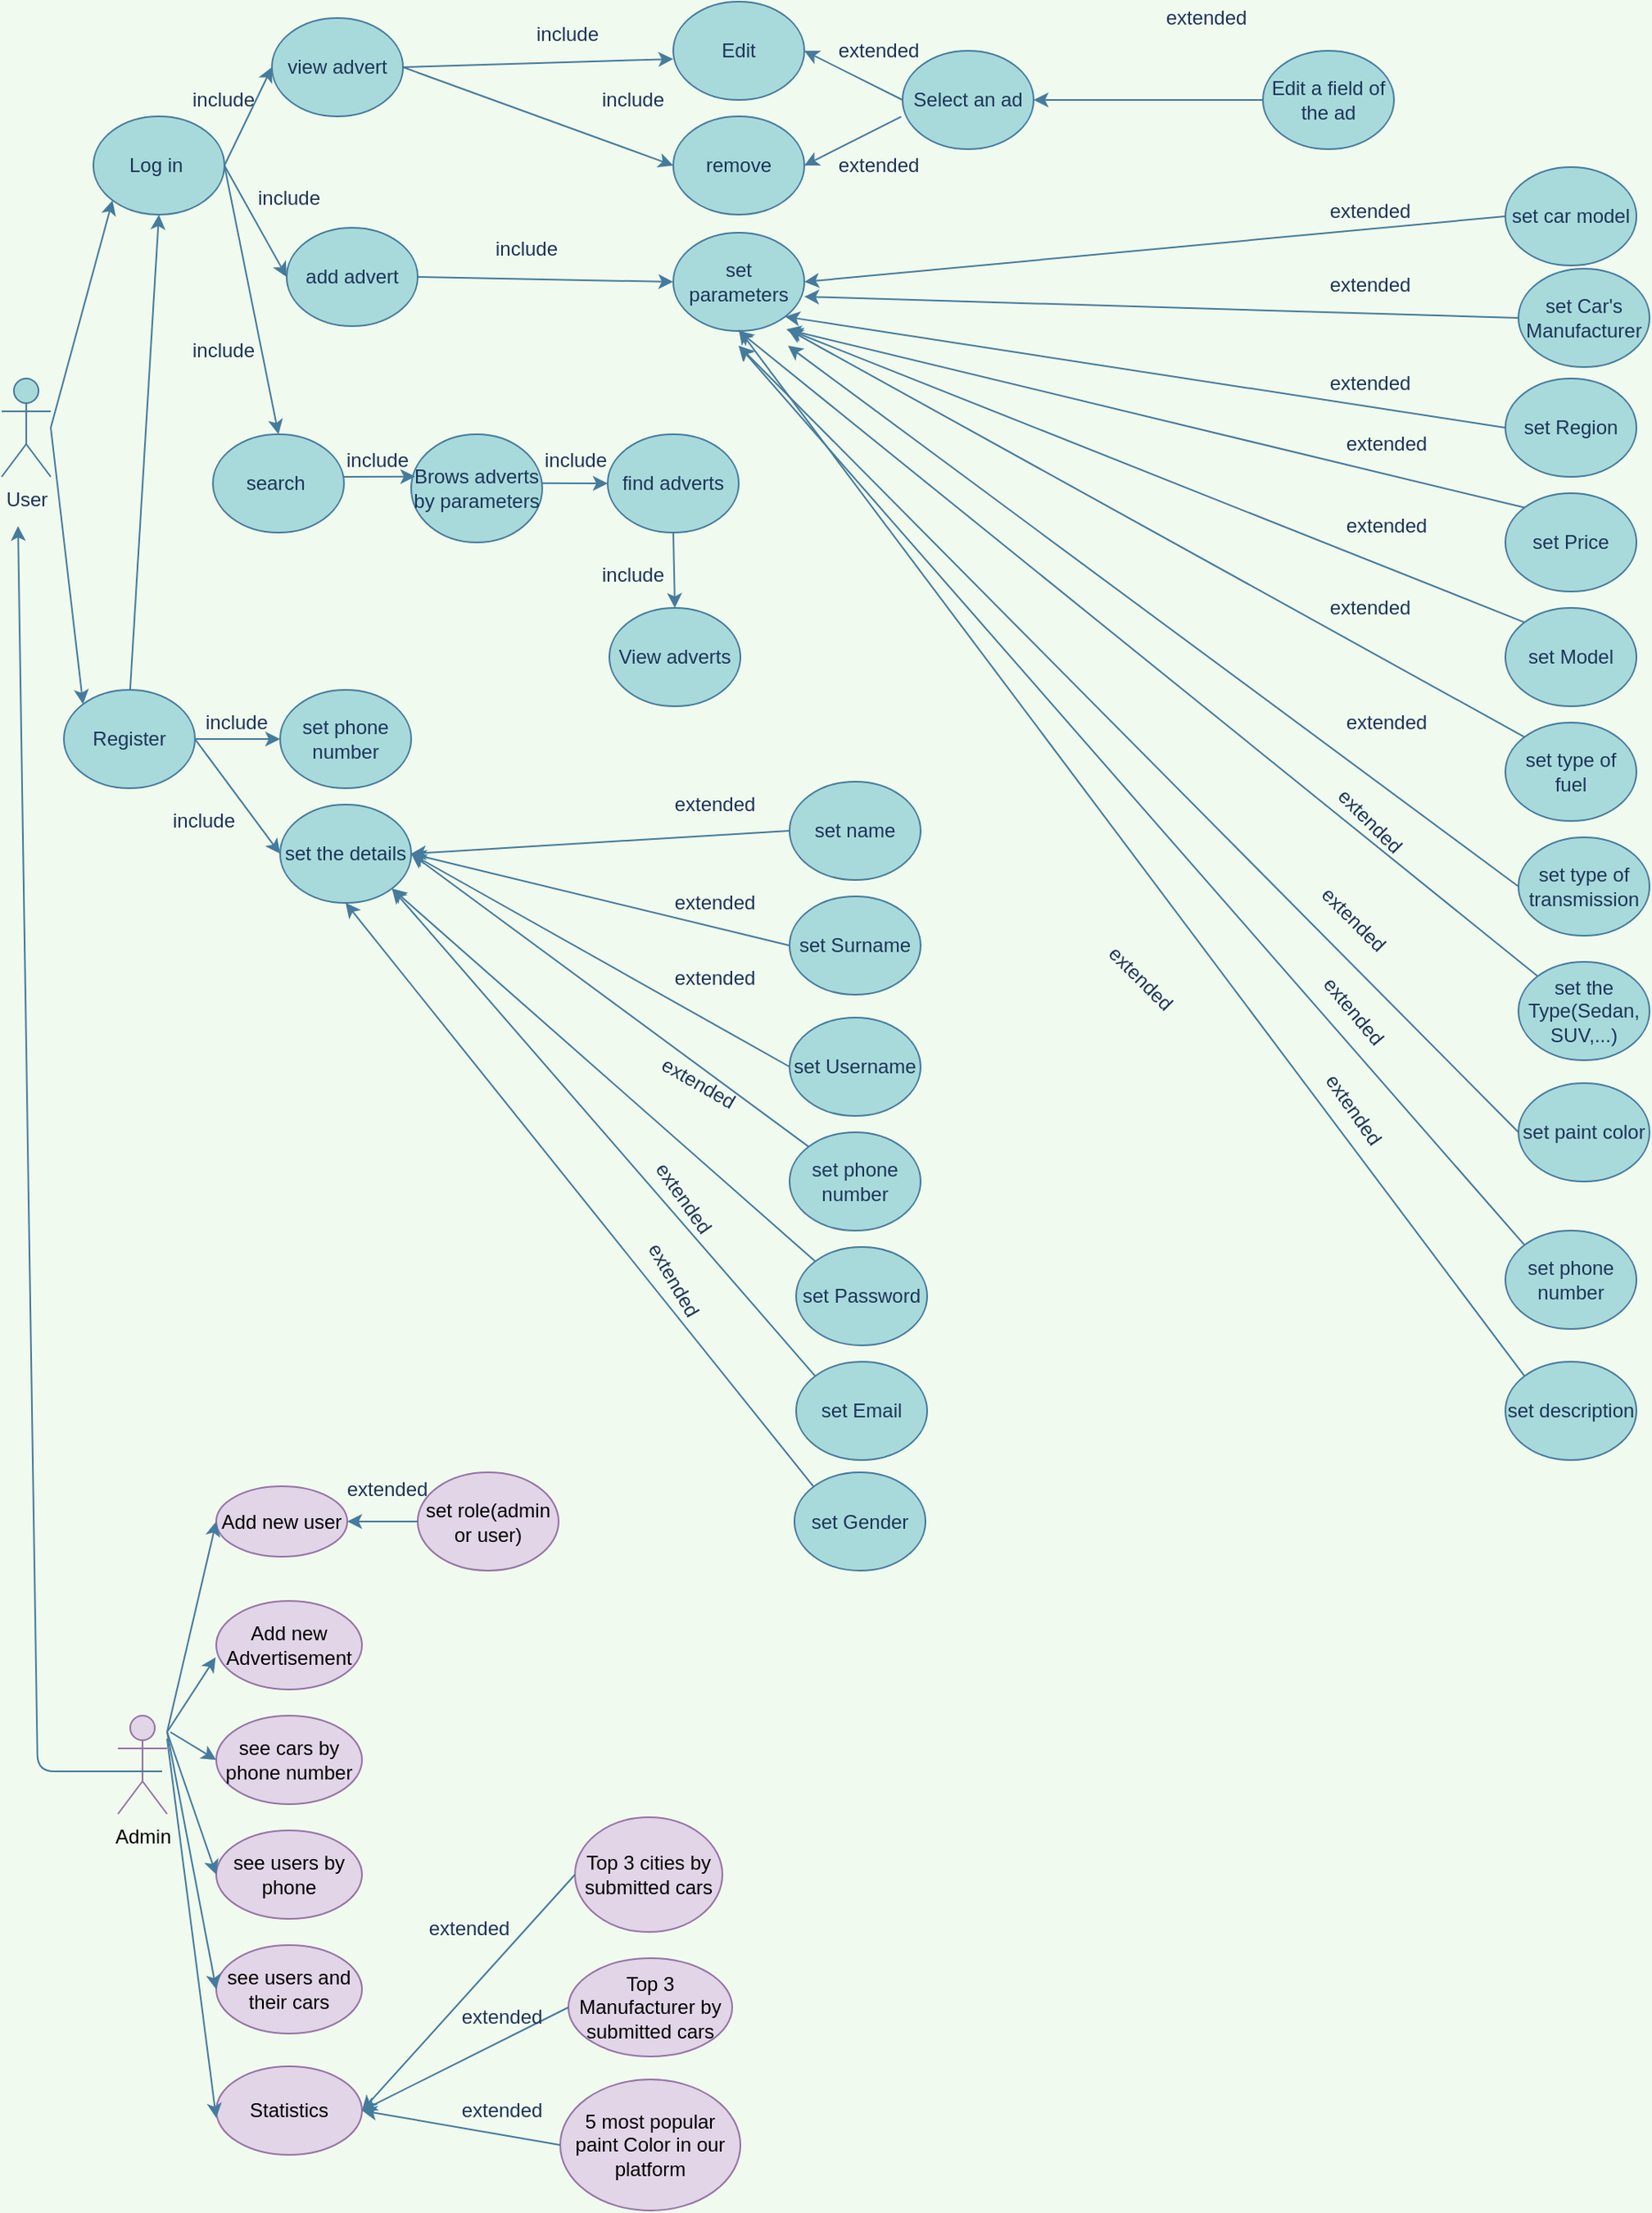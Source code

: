 <mxfile version="14.8.1" type="github">
  <diagram id="tswVuwicUbU1k4SYGEqR" name="Page-1">
    <mxGraphModel dx="1221" dy="593" grid="1" gridSize="10" guides="1" tooltips="1" connect="1" arrows="1" fold="1" page="1" pageScale="1" pageWidth="850" pageHeight="1100" background="#F1FAEE" math="0" shadow="0">
      <root>
        <mxCell id="0" />
        <mxCell id="1" parent="0" />
        <mxCell id="bs741uLaWHL2bu_HKlmw-3" value="User" style="shape=umlActor;verticalLabelPosition=bottom;verticalAlign=top;html=1;outlineConnect=0;fillColor=#A8DADC;strokeColor=#457B9D;fontColor=#1D3557;" parent="1" vertex="1">
          <mxGeometry x="50" y="240" width="30" height="60" as="geometry" />
        </mxCell>
        <mxCell id="bs741uLaWHL2bu_HKlmw-4" value="Admin" style="shape=umlActor;verticalLabelPosition=bottom;verticalAlign=top;html=1;outlineConnect=0;fillColor=#e1d5e7;strokeColor=#9673a6;" parent="1" vertex="1">
          <mxGeometry x="121" y="1056" width="30" height="60" as="geometry" />
        </mxCell>
        <mxCell id="bs741uLaWHL2bu_HKlmw-12" value="Add new user" style="ellipse;whiteSpace=wrap;html=1;fillColor=#e1d5e7;strokeColor=#9673a6;" parent="1" vertex="1">
          <mxGeometry x="181" y="916" width="80" height="43" as="geometry" />
        </mxCell>
        <mxCell id="bs741uLaWHL2bu_HKlmw-13" value="Add new Advertisement" style="ellipse;whiteSpace=wrap;html=1;fillColor=#e1d5e7;strokeColor=#9673a6;" parent="1" vertex="1">
          <mxGeometry x="181" y="986" width="89" height="54" as="geometry" />
        </mxCell>
        <mxCell id="bs741uLaWHL2bu_HKlmw-14" value="see cars by phone number" style="ellipse;whiteSpace=wrap;html=1;fillColor=#e1d5e7;strokeColor=#9673a6;" parent="1" vertex="1">
          <mxGeometry x="181" y="1056" width="89" height="54" as="geometry" />
        </mxCell>
        <mxCell id="bs741uLaWHL2bu_HKlmw-15" value="see users by phone" style="ellipse;whiteSpace=wrap;html=1;fillColor=#e1d5e7;strokeColor=#9673a6;" parent="1" vertex="1">
          <mxGeometry x="181" y="1126" width="89" height="54" as="geometry" />
        </mxCell>
        <mxCell id="bs741uLaWHL2bu_HKlmw-16" value="see users and their cars" style="ellipse;whiteSpace=wrap;html=1;fillColor=#e1d5e7;strokeColor=#9673a6;" parent="1" vertex="1">
          <mxGeometry x="181" y="1196" width="89" height="54" as="geometry" />
        </mxCell>
        <mxCell id="bs741uLaWHL2bu_HKlmw-17" value="view advert" style="ellipse;whiteSpace=wrap;html=1;fillColor=#A8DADC;strokeColor=#457B9D;fontColor=#1D3557;" parent="1" vertex="1">
          <mxGeometry x="215" y="20" width="80" height="60" as="geometry" />
        </mxCell>
        <mxCell id="bs741uLaWHL2bu_HKlmw-18" value="Register" style="ellipse;whiteSpace=wrap;html=1;fillColor=#A8DADC;strokeColor=#457B9D;fontColor=#1D3557;" parent="1" vertex="1">
          <mxGeometry x="88" y="430" width="80" height="60" as="geometry" />
        </mxCell>
        <mxCell id="bs741uLaWHL2bu_HKlmw-19" value="Log in&amp;nbsp;" style="ellipse;whiteSpace=wrap;html=1;fillColor=#A8DADC;strokeColor=#457B9D;fontColor=#1D3557;" parent="1" vertex="1">
          <mxGeometry x="106" y="80" width="80" height="60" as="geometry" />
        </mxCell>
        <mxCell id="bs741uLaWHL2bu_HKlmw-20" value="add advert" style="ellipse;whiteSpace=wrap;html=1;fillColor=#A8DADC;strokeColor=#457B9D;fontColor=#1D3557;" parent="1" vertex="1">
          <mxGeometry x="224" y="148" width="80" height="60" as="geometry" />
        </mxCell>
        <mxCell id="bs741uLaWHL2bu_HKlmw-21" value="search&amp;nbsp;" style="ellipse;whiteSpace=wrap;html=1;fillColor=#A8DADC;strokeColor=#457B9D;fontColor=#1D3557;" parent="1" vertex="1">
          <mxGeometry x="179" y="274" width="80" height="60" as="geometry" />
        </mxCell>
        <mxCell id="bs741uLaWHL2bu_HKlmw-22" value="Select an ad" style="ellipse;whiteSpace=wrap;html=1;fillColor=#A8DADC;strokeColor=#457B9D;fontColor=#1D3557;" parent="1" vertex="1">
          <mxGeometry x="600" y="40" width="80" height="60" as="geometry" />
        </mxCell>
        <mxCell id="bs741uLaWHL2bu_HKlmw-23" value="set Region" style="ellipse;whiteSpace=wrap;html=1;fillColor=#A8DADC;strokeColor=#457B9D;fontColor=#1D3557;" parent="1" vertex="1">
          <mxGeometry x="968" y="240" width="80" height="60" as="geometry" />
        </mxCell>
        <mxCell id="bs741uLaWHL2bu_HKlmw-25" value="" style="endArrow=classic;html=1;entryX=0;entryY=0.5;entryDx=0;entryDy=0;exitX=1;exitY=0.5;exitDx=0;exitDy=0;labelBackgroundColor=#F1FAEE;strokeColor=#457B9D;fontColor=#1D3557;" parent="1" source="bs741uLaWHL2bu_HKlmw-19" target="bs741uLaWHL2bu_HKlmw-17" edge="1">
          <mxGeometry width="50" height="50" relative="1" as="geometry">
            <mxPoint x="188" y="108" as="sourcePoint" />
            <mxPoint x="391" y="110" as="targetPoint" />
          </mxGeometry>
        </mxCell>
        <mxCell id="bs741uLaWHL2bu_HKlmw-29" value="" style="endArrow=classic;html=1;entryX=0;entryY=0.5;entryDx=0;entryDy=0;exitX=1;exitY=0.5;exitDx=0;exitDy=0;labelBackgroundColor=#F1FAEE;strokeColor=#457B9D;fontColor=#1D3557;" parent="1" source="bs741uLaWHL2bu_HKlmw-19" target="bs741uLaWHL2bu_HKlmw-20" edge="1">
          <mxGeometry width="50" height="50" relative="1" as="geometry">
            <mxPoint x="191" y="110" as="sourcePoint" />
            <mxPoint x="286.72" y="80" as="targetPoint" />
          </mxGeometry>
        </mxCell>
        <mxCell id="bs741uLaWHL2bu_HKlmw-30" value="" style="endArrow=classic;html=1;exitX=1;exitY=0.5;exitDx=0;exitDy=0;entryX=0.5;entryY=0;entryDx=0;entryDy=0;labelBackgroundColor=#F1FAEE;strokeColor=#457B9D;fontColor=#1D3557;" parent="1" source="bs741uLaWHL2bu_HKlmw-19" target="bs741uLaWHL2bu_HKlmw-21" edge="1">
          <mxGeometry width="50" height="50" relative="1" as="geometry">
            <mxPoint x="191" y="110" as="sourcePoint" />
            <mxPoint x="251.0" y="170.5" as="targetPoint" />
          </mxGeometry>
        </mxCell>
        <mxCell id="bs741uLaWHL2bu_HKlmw-31" value="include" style="text;html=1;align=center;verticalAlign=middle;resizable=0;points=[];autosize=1;strokeColor=none;rotation=0;fontColor=#1D3557;" parent="1" vertex="1">
          <mxGeometry x="160" y="60" width="50" height="20" as="geometry" />
        </mxCell>
        <mxCell id="bs741uLaWHL2bu_HKlmw-32" value="include" style="text;html=1;align=center;verticalAlign=middle;resizable=0;points=[];autosize=1;strokeColor=none;rotation=0;fontColor=#1D3557;" parent="1" vertex="1">
          <mxGeometry x="200" y="120" width="50" height="20" as="geometry" />
        </mxCell>
        <mxCell id="bs741uLaWHL2bu_HKlmw-33" value="include" style="text;html=1;align=center;verticalAlign=middle;resizable=0;points=[];autosize=1;strokeColor=none;rotation=0;fontColor=#1D3557;" parent="1" vertex="1">
          <mxGeometry x="160" y="213" width="50" height="20" as="geometry" />
        </mxCell>
        <mxCell id="bs741uLaWHL2bu_HKlmw-35" value="" style="endArrow=classic;html=1;entryX=0;entryY=1;entryDx=0;entryDy=0;labelBackgroundColor=#F1FAEE;strokeColor=#457B9D;fontColor=#1D3557;" parent="1" target="bs741uLaWHL2bu_HKlmw-19" edge="1">
          <mxGeometry width="50" height="50" relative="1" as="geometry">
            <mxPoint x="80" y="270" as="sourcePoint" />
            <mxPoint x="170.0" y="220" as="targetPoint" />
          </mxGeometry>
        </mxCell>
        <mxCell id="bs741uLaWHL2bu_HKlmw-36" value="" style="endArrow=classic;html=1;entryX=0;entryY=0;entryDx=0;entryDy=0;labelBackgroundColor=#F1FAEE;strokeColor=#457B9D;fontColor=#1D3557;" parent="1" target="bs741uLaWHL2bu_HKlmw-18" edge="1">
          <mxGeometry width="50" height="50" relative="1" as="geometry">
            <mxPoint x="80" y="270" as="sourcePoint" />
            <mxPoint x="130" y="110" as="targetPoint" />
          </mxGeometry>
        </mxCell>
        <mxCell id="bs741uLaWHL2bu_HKlmw-37" value="Edit" style="ellipse;whiteSpace=wrap;html=1;fillColor=#A8DADC;strokeColor=#457B9D;fontColor=#1D3557;" parent="1" vertex="1">
          <mxGeometry x="460" y="10" width="80" height="60" as="geometry" />
        </mxCell>
        <mxCell id="bs741uLaWHL2bu_HKlmw-38" value="remove" style="ellipse;whiteSpace=wrap;html=1;fillColor=#A8DADC;strokeColor=#457B9D;fontColor=#1D3557;" parent="1" vertex="1">
          <mxGeometry x="460" y="80" width="80" height="60" as="geometry" />
        </mxCell>
        <mxCell id="bs741uLaWHL2bu_HKlmw-39" value="" style="endArrow=classic;html=1;entryX=0;entryY=0.5;entryDx=0;entryDy=0;exitX=1;exitY=0.5;exitDx=0;exitDy=0;labelBackgroundColor=#F1FAEE;strokeColor=#457B9D;fontColor=#1D3557;" parent="1" source="bs741uLaWHL2bu_HKlmw-17" edge="1">
          <mxGeometry width="50" height="50" relative="1" as="geometry">
            <mxPoint x="380" y="45" as="sourcePoint" />
            <mxPoint x="460.0" y="45" as="targetPoint" />
          </mxGeometry>
        </mxCell>
        <mxCell id="bs741uLaWHL2bu_HKlmw-40" value="" style="endArrow=classic;html=1;entryX=0;entryY=0.5;entryDx=0;entryDy=0;exitX=1;exitY=0.5;exitDx=0;exitDy=0;labelBackgroundColor=#F1FAEE;strokeColor=#457B9D;fontColor=#1D3557;" parent="1" source="bs741uLaWHL2bu_HKlmw-17" edge="1">
          <mxGeometry width="50" height="50" relative="1" as="geometry">
            <mxPoint x="380" y="110" as="sourcePoint" />
            <mxPoint x="460.0" y="110" as="targetPoint" />
          </mxGeometry>
        </mxCell>
        <mxCell id="bs741uLaWHL2bu_HKlmw-41" value="include" style="text;html=1;align=center;verticalAlign=middle;resizable=0;points=[];autosize=1;strokeColor=none;rotation=0;fontColor=#1D3557;" parent="1" vertex="1">
          <mxGeometry x="370" y="20" width="50" height="20" as="geometry" />
        </mxCell>
        <mxCell id="bs741uLaWHL2bu_HKlmw-42" value="include" style="text;html=1;align=center;verticalAlign=middle;resizable=0;points=[];autosize=1;strokeColor=none;rotation=0;fontColor=#1D3557;" parent="1" vertex="1">
          <mxGeometry x="410" y="60" width="50" height="20" as="geometry" />
        </mxCell>
        <mxCell id="bs741uLaWHL2bu_HKlmw-43" value="" style="endArrow=classic;html=1;entryX=1;entryY=0.5;entryDx=0;entryDy=0;labelBackgroundColor=#F1FAEE;strokeColor=#457B9D;fontColor=#1D3557;" parent="1" target="bs741uLaWHL2bu_HKlmw-37" edge="1">
          <mxGeometry width="50" height="50" relative="1" as="geometry">
            <mxPoint x="600" y="70" as="sourcePoint" />
            <mxPoint x="680.0" y="70" as="targetPoint" />
          </mxGeometry>
        </mxCell>
        <mxCell id="bs741uLaWHL2bu_HKlmw-44" value="" style="endArrow=classic;html=1;exitX=-0.01;exitY=0.67;exitDx=0;exitDy=0;exitPerimeter=0;labelBackgroundColor=#F1FAEE;strokeColor=#457B9D;fontColor=#1D3557;" parent="1" source="bs741uLaWHL2bu_HKlmw-22" edge="1">
          <mxGeometry width="50" height="50" relative="1" as="geometry">
            <mxPoint x="610" y="135" as="sourcePoint" />
            <mxPoint x="540" y="110" as="targetPoint" />
          </mxGeometry>
        </mxCell>
        <mxCell id="bs741uLaWHL2bu_HKlmw-45" value="extended" style="text;html=1;align=center;verticalAlign=middle;resizable=0;points=[];autosize=1;strokeColor=none;rotation=0;fontColor=#1D3557;" parent="1" vertex="1">
          <mxGeometry x="550" y="30" width="70" height="20" as="geometry" />
        </mxCell>
        <mxCell id="bs741uLaWHL2bu_HKlmw-46" value="extended" style="text;html=1;align=center;verticalAlign=middle;resizable=0;points=[];autosize=1;strokeColor=none;rotation=0;fontColor=#1D3557;" parent="1" vertex="1">
          <mxGeometry x="550" y="100" width="70" height="20" as="geometry" />
        </mxCell>
        <mxCell id="bs741uLaWHL2bu_HKlmw-47" value="Edit a field of the ad" style="ellipse;whiteSpace=wrap;html=1;fillColor=#A8DADC;strokeColor=#457B9D;fontColor=#1D3557;" parent="1" vertex="1">
          <mxGeometry x="820" y="40" width="80" height="60" as="geometry" />
        </mxCell>
        <mxCell id="bs741uLaWHL2bu_HKlmw-49" value="" style="endArrow=classic;html=1;exitX=0;exitY=0.5;exitDx=0;exitDy=0;entryX=1;entryY=0.5;entryDx=0;entryDy=0;labelBackgroundColor=#F1FAEE;strokeColor=#457B9D;fontColor=#1D3557;" parent="1" source="bs741uLaWHL2bu_HKlmw-47" target="bs741uLaWHL2bu_HKlmw-22" edge="1">
          <mxGeometry width="50" height="50" relative="1" as="geometry">
            <mxPoint x="669.2" y="80.2" as="sourcePoint" />
            <mxPoint x="740" y="60" as="targetPoint" />
          </mxGeometry>
        </mxCell>
        <mxCell id="bs741uLaWHL2bu_HKlmw-50" value="extended" style="text;html=1;align=center;verticalAlign=middle;resizable=0;points=[];autosize=1;strokeColor=none;rotation=0;fontColor=#1D3557;" parent="1" vertex="1">
          <mxGeometry x="750" y="10" width="70" height="20" as="geometry" />
        </mxCell>
        <mxCell id="bs741uLaWHL2bu_HKlmw-51" value="set parameters" style="ellipse;whiteSpace=wrap;html=1;fillColor=#A8DADC;strokeColor=#457B9D;fontColor=#1D3557;" parent="1" vertex="1">
          <mxGeometry x="460" y="151" width="80" height="60" as="geometry" />
        </mxCell>
        <mxCell id="bs741uLaWHL2bu_HKlmw-55" value="" style="endArrow=classic;html=1;entryX=0;entryY=0.5;entryDx=0;entryDy=0;exitX=1;exitY=0.5;exitDx=0;exitDy=0;labelBackgroundColor=#F1FAEE;strokeColor=#457B9D;fontColor=#1D3557;" parent="1" source="bs741uLaWHL2bu_HKlmw-20" target="bs741uLaWHL2bu_HKlmw-51" edge="1">
          <mxGeometry width="50" height="50" relative="1" as="geometry">
            <mxPoint x="389" y="180" as="sourcePoint" />
            <mxPoint x="488" y="248" as="targetPoint" />
          </mxGeometry>
        </mxCell>
        <mxCell id="bs741uLaWHL2bu_HKlmw-56" value="include" style="text;html=1;align=center;verticalAlign=middle;resizable=0;points=[];autosize=1;strokeColor=none;rotation=0;fontColor=#1D3557;" parent="1" vertex="1">
          <mxGeometry x="254" y="280" width="50" height="20" as="geometry" />
        </mxCell>
        <mxCell id="bs741uLaWHL2bu_HKlmw-57" value="set Car&#39;s Manufacturer" style="ellipse;whiteSpace=wrap;html=1;fillColor=#A8DADC;strokeColor=#457B9D;fontColor=#1D3557;" parent="1" vertex="1">
          <mxGeometry x="976" y="173" width="80" height="60" as="geometry" />
        </mxCell>
        <mxCell id="bs741uLaWHL2bu_HKlmw-58" value="set car model" style="ellipse;whiteSpace=wrap;html=1;fillColor=#A8DADC;strokeColor=#457B9D;fontColor=#1D3557;" parent="1" vertex="1">
          <mxGeometry x="968" y="111" width="80" height="60" as="geometry" />
        </mxCell>
        <mxCell id="bs741uLaWHL2bu_HKlmw-59" value="" style="endArrow=classic;html=1;exitX=0;exitY=0.5;exitDx=0;exitDy=0;entryX=1;entryY=0.5;entryDx=0;entryDy=0;labelBackgroundColor=#F1FAEE;strokeColor=#457B9D;fontColor=#1D3557;" parent="1" source="bs741uLaWHL2bu_HKlmw-58" target="bs741uLaWHL2bu_HKlmw-51" edge="1">
          <mxGeometry width="50" height="50" relative="1" as="geometry">
            <mxPoint x="610.0" y="181.2" as="sourcePoint" />
            <mxPoint x="550.8" y="211" as="targetPoint" />
          </mxGeometry>
        </mxCell>
        <mxCell id="bs741uLaWHL2bu_HKlmw-60" value="" style="endArrow=classic;html=1;exitX=0;exitY=0.5;exitDx=0;exitDy=0;labelBackgroundColor=#F1FAEE;strokeColor=#457B9D;fontColor=#1D3557;" parent="1" source="bs741uLaWHL2bu_HKlmw-57" edge="1">
          <mxGeometry width="50" height="50" relative="1" as="geometry">
            <mxPoint x="610.0" y="249.61" as="sourcePoint" />
            <mxPoint x="540" y="190" as="targetPoint" />
          </mxGeometry>
        </mxCell>
        <mxCell id="bs741uLaWHL2bu_HKlmw-61" value="" style="endArrow=classic;html=1;exitX=0;exitY=0.5;exitDx=0;exitDy=0;entryX=1;entryY=1;entryDx=0;entryDy=0;labelBackgroundColor=#F1FAEE;strokeColor=#457B9D;fontColor=#1D3557;" parent="1" source="bs741uLaWHL2bu_HKlmw-23" target="bs741uLaWHL2bu_HKlmw-51" edge="1">
          <mxGeometry width="50" height="50" relative="1" as="geometry">
            <mxPoint x="610.0" y="334" as="sourcePoint" />
            <mxPoint x="540" y="180" as="targetPoint" />
          </mxGeometry>
        </mxCell>
        <mxCell id="bs741uLaWHL2bu_HKlmw-62" value="set Price" style="ellipse;whiteSpace=wrap;html=1;fillColor=#A8DADC;strokeColor=#457B9D;fontColor=#1D3557;" parent="1" vertex="1">
          <mxGeometry x="968" y="310" width="80" height="60" as="geometry" />
        </mxCell>
        <mxCell id="bs741uLaWHL2bu_HKlmw-63" value="set Model" style="ellipse;whiteSpace=wrap;html=1;fillColor=#A8DADC;strokeColor=#457B9D;fontColor=#1D3557;" parent="1" vertex="1">
          <mxGeometry x="968" y="380" width="80" height="60" as="geometry" />
        </mxCell>
        <mxCell id="bs741uLaWHL2bu_HKlmw-64" value="set type of fuel" style="ellipse;whiteSpace=wrap;html=1;fillColor=#A8DADC;strokeColor=#457B9D;fontColor=#1D3557;" parent="1" vertex="1">
          <mxGeometry x="968" y="450" width="80" height="60" as="geometry" />
        </mxCell>
        <mxCell id="bs741uLaWHL2bu_HKlmw-65" value="set type of transmission" style="ellipse;whiteSpace=wrap;html=1;fillColor=#A8DADC;strokeColor=#457B9D;fontColor=#1D3557;" parent="1" vertex="1">
          <mxGeometry x="976" y="520" width="80" height="60" as="geometry" />
        </mxCell>
        <mxCell id="bs741uLaWHL2bu_HKlmw-66" value="set the Type(Sedan, SUV,...)" style="ellipse;whiteSpace=wrap;html=1;fillColor=#A8DADC;strokeColor=#457B9D;fontColor=#1D3557;" parent="1" vertex="1">
          <mxGeometry x="976" y="596" width="80" height="60" as="geometry" />
        </mxCell>
        <mxCell id="bs741uLaWHL2bu_HKlmw-67" value="set paint color" style="ellipse;whiteSpace=wrap;html=1;fillColor=#A8DADC;strokeColor=#457B9D;fontColor=#1D3557;" parent="1" vertex="1">
          <mxGeometry x="976" y="670" width="80" height="60" as="geometry" />
        </mxCell>
        <mxCell id="bs741uLaWHL2bu_HKlmw-68" value="set phone number" style="ellipse;whiteSpace=wrap;html=1;fillColor=#A8DADC;strokeColor=#457B9D;fontColor=#1D3557;" parent="1" vertex="1">
          <mxGeometry x="968" y="760" width="80" height="60" as="geometry" />
        </mxCell>
        <mxCell id="bs741uLaWHL2bu_HKlmw-69" value="set description" style="ellipse;whiteSpace=wrap;html=1;fillColor=#A8DADC;strokeColor=#457B9D;fontColor=#1D3557;" parent="1" vertex="1">
          <mxGeometry x="968" y="840" width="80" height="60" as="geometry" />
        </mxCell>
        <mxCell id="bs741uLaWHL2bu_HKlmw-70" value="" style="endArrow=classic;html=1;exitX=0;exitY=0;exitDx=0;exitDy=0;labelBackgroundColor=#F1FAEE;strokeColor=#457B9D;fontColor=#1D3557;" parent="1" source="bs741uLaWHL2bu_HKlmw-62" edge="1">
          <mxGeometry width="50" height="50" relative="1" as="geometry">
            <mxPoint x="610.0" y="381" as="sourcePoint" />
            <mxPoint x="529" y="210" as="targetPoint" />
          </mxGeometry>
        </mxCell>
        <mxCell id="bs741uLaWHL2bu_HKlmw-71" value="" style="endArrow=classic;html=1;exitX=0;exitY=0;exitDx=0;exitDy=0;labelBackgroundColor=#F1FAEE;strokeColor=#457B9D;fontColor=#1D3557;" parent="1" source="bs741uLaWHL2bu_HKlmw-63" edge="1">
          <mxGeometry width="50" height="50" relative="1" as="geometry">
            <mxPoint x="610.0" y="451" as="sourcePoint" />
            <mxPoint x="530" y="210" as="targetPoint" />
          </mxGeometry>
        </mxCell>
        <mxCell id="bs741uLaWHL2bu_HKlmw-72" value="" style="endArrow=classic;html=1;exitX=0;exitY=0;exitDx=0;exitDy=0;labelBackgroundColor=#F1FAEE;strokeColor=#457B9D;fontColor=#1D3557;" parent="1" source="bs741uLaWHL2bu_HKlmw-64" edge="1">
          <mxGeometry width="50" height="50" relative="1" as="geometry">
            <mxPoint x="610.0" y="521" as="sourcePoint" />
            <mxPoint x="530" y="210" as="targetPoint" />
          </mxGeometry>
        </mxCell>
        <mxCell id="bs741uLaWHL2bu_HKlmw-73" value="" style="endArrow=classic;html=1;exitX=0;exitY=0.5;exitDx=0;exitDy=0;labelBackgroundColor=#F1FAEE;strokeColor=#457B9D;fontColor=#1D3557;" parent="1" source="bs741uLaWHL2bu_HKlmw-65" edge="1">
          <mxGeometry width="50" height="50" relative="1" as="geometry">
            <mxPoint x="610.0" y="591" as="sourcePoint" />
            <mxPoint x="530" y="220" as="targetPoint" />
          </mxGeometry>
        </mxCell>
        <mxCell id="bs741uLaWHL2bu_HKlmw-74" value="" style="endArrow=classic;html=1;exitX=0;exitY=0;exitDx=0;exitDy=0;entryX=0.5;entryY=1;entryDx=0;entryDy=0;labelBackgroundColor=#F1FAEE;strokeColor=#457B9D;fontColor=#1D3557;" parent="1" source="bs741uLaWHL2bu_HKlmw-66" target="bs741uLaWHL2bu_HKlmw-51" edge="1">
          <mxGeometry width="50" height="50" relative="1" as="geometry">
            <mxPoint x="620.0" y="641" as="sourcePoint" />
            <mxPoint x="530" y="400" as="targetPoint" />
          </mxGeometry>
        </mxCell>
        <mxCell id="bs741uLaWHL2bu_HKlmw-75" value="" style="endArrow=classic;html=1;exitX=0;exitY=0.5;exitDx=0;exitDy=0;labelBackgroundColor=#F1FAEE;strokeColor=#457B9D;fontColor=#1D3557;" parent="1" source="bs741uLaWHL2bu_HKlmw-67" edge="1">
          <mxGeometry width="50" height="50" relative="1" as="geometry">
            <mxPoint x="610.0" y="735.0" as="sourcePoint" />
            <mxPoint x="500" y="220" as="targetPoint" />
          </mxGeometry>
        </mxCell>
        <mxCell id="bs741uLaWHL2bu_HKlmw-76" value="" style="endArrow=classic;html=1;exitX=0;exitY=0;exitDx=0;exitDy=0;labelBackgroundColor=#F1FAEE;strokeColor=#457B9D;fontColor=#1D3557;" parent="1" source="bs741uLaWHL2bu_HKlmw-68" edge="1">
          <mxGeometry width="50" height="50" relative="1" as="geometry">
            <mxPoint x="610.0" y="808.0" as="sourcePoint" />
            <mxPoint x="500" y="220" as="targetPoint" />
          </mxGeometry>
        </mxCell>
        <mxCell id="bs741uLaWHL2bu_HKlmw-77" value="" style="endArrow=classic;html=1;exitX=0;exitY=0;exitDx=0;exitDy=0;labelBackgroundColor=#F1FAEE;strokeColor=#457B9D;fontColor=#1D3557;" parent="1" source="bs741uLaWHL2bu_HKlmw-69" edge="1">
          <mxGeometry width="50" height="50" relative="1" as="geometry">
            <mxPoint x="610.0" y="868.0" as="sourcePoint" />
            <mxPoint x="500" y="210" as="targetPoint" />
          </mxGeometry>
        </mxCell>
        <mxCell id="bs741uLaWHL2bu_HKlmw-78" value="extended" style="text;html=1;align=center;verticalAlign=middle;resizable=0;points=[];autosize=1;strokeColor=none;rotation=0;fontColor=#1D3557;" parent="1" vertex="1">
          <mxGeometry x="850" y="128" width="70" height="20" as="geometry" />
        </mxCell>
        <mxCell id="bs741uLaWHL2bu_HKlmw-79" value="extended" style="text;html=1;align=center;verticalAlign=middle;resizable=0;points=[];autosize=1;strokeColor=none;rotation=0;fontColor=#1D3557;" parent="1" vertex="1">
          <mxGeometry x="850" y="173" width="70" height="20" as="geometry" />
        </mxCell>
        <mxCell id="bs741uLaWHL2bu_HKlmw-80" value="extended" style="text;html=1;align=center;verticalAlign=middle;resizable=0;points=[];autosize=1;strokeColor=none;rotation=0;fontColor=#1D3557;" parent="1" vertex="1">
          <mxGeometry x="850" y="233" width="70" height="20" as="geometry" />
        </mxCell>
        <mxCell id="bs741uLaWHL2bu_HKlmw-81" value="extended" style="text;html=1;align=center;verticalAlign=middle;resizable=0;points=[];autosize=1;strokeColor=none;rotation=0;fontColor=#1D3557;" parent="1" vertex="1">
          <mxGeometry x="860" y="270" width="70" height="20" as="geometry" />
        </mxCell>
        <mxCell id="bs741uLaWHL2bu_HKlmw-83" value="extended" style="text;html=1;align=center;verticalAlign=middle;resizable=0;points=[];autosize=1;strokeColor=none;rotation=0;fontColor=#1D3557;" parent="1" vertex="1">
          <mxGeometry x="860" y="440" width="70" height="20" as="geometry" />
        </mxCell>
        <mxCell id="bs741uLaWHL2bu_HKlmw-84" value="extended" style="text;html=1;align=center;verticalAlign=middle;resizable=0;points=[];autosize=1;strokeColor=none;rotation=45;fontColor=#1D3557;" parent="1" vertex="1">
          <mxGeometry x="850" y="500" width="70" height="20" as="geometry" />
        </mxCell>
        <mxCell id="bs741uLaWHL2bu_HKlmw-85" value="extended" style="text;html=1;align=center;verticalAlign=middle;resizable=0;points=[];autosize=1;strokeColor=none;rotation=45;fontColor=#1D3557;" parent="1" vertex="1">
          <mxGeometry x="840" y="560" width="70" height="20" as="geometry" />
        </mxCell>
        <mxCell id="bs741uLaWHL2bu_HKlmw-86" value="extended" style="text;html=1;align=center;verticalAlign=middle;resizable=0;points=[];autosize=1;strokeColor=none;rotation=50;fontColor=#1D3557;" parent="1" vertex="1">
          <mxGeometry x="840" y="616" width="70" height="20" as="geometry" />
        </mxCell>
        <mxCell id="bs741uLaWHL2bu_HKlmw-87" value="extended" style="text;html=1;align=center;verticalAlign=middle;resizable=0;points=[];autosize=1;strokeColor=none;rotation=55;fontColor=#1D3557;" parent="1" vertex="1">
          <mxGeometry x="840" y="676" width="70" height="20" as="geometry" />
        </mxCell>
        <mxCell id="Sk61M5sw2czVdU3ApHa5-1" value="Brows adverts by parameters" style="ellipse;whiteSpace=wrap;html=1;fillColor=#A8DADC;strokeColor=#457B9D;fontColor=#1D3557;" vertex="1" parent="1">
          <mxGeometry x="300" y="274" width="80" height="66" as="geometry" />
        </mxCell>
        <mxCell id="Sk61M5sw2czVdU3ApHa5-3" value="find adverts" style="ellipse;whiteSpace=wrap;html=1;fillColor=#A8DADC;strokeColor=#457B9D;fontColor=#1D3557;" vertex="1" parent="1">
          <mxGeometry x="420" y="274" width="80" height="60" as="geometry" />
        </mxCell>
        <mxCell id="Sk61M5sw2czVdU3ApHa5-5" value="" style="endArrow=classic;html=1;exitX=1;exitY=0.5;exitDx=0;exitDy=0;labelBackgroundColor=#F1FAEE;strokeColor=#457B9D;fontColor=#1D3557;" edge="1" parent="1">
          <mxGeometry width="50" height="50" relative="1" as="geometry">
            <mxPoint x="380" y="303.86" as="sourcePoint" />
            <mxPoint x="420" y="304" as="targetPoint" />
          </mxGeometry>
        </mxCell>
        <mxCell id="Sk61M5sw2czVdU3ApHa5-6" value="include" style="text;html=1;align=center;verticalAlign=middle;resizable=0;points=[];autosize=1;strokeColor=none;rotation=0;fontColor=#1D3557;" vertex="1" parent="1">
          <mxGeometry x="375" y="280" width="50" height="20" as="geometry" />
        </mxCell>
        <mxCell id="Sk61M5sw2czVdU3ApHa5-7" value="include" style="text;html=1;align=center;verticalAlign=middle;resizable=0;points=[];autosize=1;strokeColor=none;rotation=0;fontColor=#1D3557;" vertex="1" parent="1">
          <mxGeometry x="345" y="151" width="50" height="20" as="geometry" />
        </mxCell>
        <mxCell id="Sk61M5sw2czVdU3ApHa5-8" value="" style="endArrow=classic;html=1;exitX=1;exitY=0.5;exitDx=0;exitDy=0;labelBackgroundColor=#F1FAEE;strokeColor=#457B9D;fontColor=#1D3557;entryX=0.031;entryY=0.391;entryDx=0;entryDy=0;entryPerimeter=0;" edge="1" parent="1" target="Sk61M5sw2czVdU3ApHa5-1">
          <mxGeometry width="50" height="50" relative="1" as="geometry">
            <mxPoint x="259" y="300" as="sourcePoint" />
            <mxPoint x="330" y="304" as="targetPoint" />
          </mxGeometry>
        </mxCell>
        <mxCell id="Sk61M5sw2czVdU3ApHa5-9" value="View adverts" style="ellipse;whiteSpace=wrap;html=1;fillColor=#A8DADC;strokeColor=#457B9D;fontColor=#1D3557;" vertex="1" parent="1">
          <mxGeometry x="421" y="380" width="80" height="60" as="geometry" />
        </mxCell>
        <mxCell id="Sk61M5sw2czVdU3ApHa5-10" value="" style="endArrow=classic;html=1;exitX=0.5;exitY=1;exitDx=0;exitDy=0;labelBackgroundColor=#F1FAEE;strokeColor=#457B9D;fontColor=#1D3557;entryX=0.5;entryY=0;entryDx=0;entryDy=0;" edge="1" parent="1" source="Sk61M5sw2czVdU3ApHa5-3" target="Sk61M5sw2czVdU3ApHa5-9">
          <mxGeometry width="50" height="50" relative="1" as="geometry">
            <mxPoint x="440" y="349.76" as="sourcePoint" />
            <mxPoint x="460" y="380" as="targetPoint" />
          </mxGeometry>
        </mxCell>
        <mxCell id="Sk61M5sw2czVdU3ApHa5-11" value="include" style="text;html=1;align=center;verticalAlign=middle;resizable=0;points=[];autosize=1;strokeColor=none;rotation=0;fontColor=#1D3557;" vertex="1" parent="1">
          <mxGeometry x="410" y="350" width="50" height="20" as="geometry" />
        </mxCell>
        <mxCell id="Sk61M5sw2czVdU3ApHa5-12" value="set&amp;nbsp;phone number" style="ellipse;whiteSpace=wrap;html=1;fillColor=#A8DADC;strokeColor=#457B9D;fontColor=#1D3557;" vertex="1" parent="1">
          <mxGeometry x="220" y="430" width="80" height="60" as="geometry" />
        </mxCell>
        <mxCell id="Sk61M5sw2czVdU3ApHa5-14" value="" style="endArrow=classic;html=1;labelBackgroundColor=#F1FAEE;strokeColor=#457B9D;fontColor=#1D3557;entryX=0;entryY=0.5;entryDx=0;entryDy=0;exitX=1;exitY=0.5;exitDx=0;exitDy=0;" edge="1" parent="1" source="bs741uLaWHL2bu_HKlmw-18" target="Sk61M5sw2czVdU3ApHa5-12">
          <mxGeometry width="50" height="50" relative="1" as="geometry">
            <mxPoint x="180" y="460" as="sourcePoint" />
            <mxPoint x="211.48" y="459.656" as="targetPoint" />
          </mxGeometry>
        </mxCell>
        <mxCell id="Sk61M5sw2czVdU3ApHa5-15" value="include" style="text;html=1;align=center;verticalAlign=middle;resizable=0;points=[];autosize=1;strokeColor=none;rotation=0;fontColor=#1D3557;" vertex="1" parent="1">
          <mxGeometry x="168" y="440" width="50" height="20" as="geometry" />
        </mxCell>
        <mxCell id="Sk61M5sw2czVdU3ApHa5-16" value="set the details" style="ellipse;whiteSpace=wrap;html=1;fillColor=#A8DADC;strokeColor=#457B9D;fontColor=#1D3557;" vertex="1" parent="1">
          <mxGeometry x="220" y="500" width="80" height="60" as="geometry" />
        </mxCell>
        <mxCell id="Sk61M5sw2czVdU3ApHa5-17" value="set&amp;nbsp;name" style="ellipse;whiteSpace=wrap;html=1;fillColor=#A8DADC;strokeColor=#457B9D;fontColor=#1D3557;" vertex="1" parent="1">
          <mxGeometry x="531" y="486" width="80" height="60" as="geometry" />
        </mxCell>
        <mxCell id="Sk61M5sw2czVdU3ApHa5-18" value="set&amp;nbsp;Surname" style="ellipse;whiteSpace=wrap;html=1;fillColor=#A8DADC;strokeColor=#457B9D;fontColor=#1D3557;" vertex="1" parent="1">
          <mxGeometry x="531" y="556" width="80" height="60" as="geometry" />
        </mxCell>
        <mxCell id="Sk61M5sw2czVdU3ApHa5-19" value="set&amp;nbsp;phone number" style="ellipse;whiteSpace=wrap;html=1;fillColor=#A8DADC;strokeColor=#457B9D;fontColor=#1D3557;" vertex="1" parent="1">
          <mxGeometry x="531" y="700" width="80" height="60" as="geometry" />
        </mxCell>
        <mxCell id="Sk61M5sw2czVdU3ApHa5-20" value="include" style="text;html=1;align=center;verticalAlign=middle;resizable=0;points=[];autosize=1;strokeColor=none;rotation=0;fontColor=#1D3557;" vertex="1" parent="1">
          <mxGeometry x="148" y="500" width="50" height="20" as="geometry" />
        </mxCell>
        <mxCell id="Sk61M5sw2czVdU3ApHa5-21" value="" style="endArrow=classic;html=1;entryX=0;entryY=0.5;entryDx=0;entryDy=0;labelBackgroundColor=#F1FAEE;strokeColor=#457B9D;fontColor=#1D3557;" edge="1" parent="1" target="Sk61M5sw2czVdU3ApHa5-16">
          <mxGeometry width="50" height="50" relative="1" as="geometry">
            <mxPoint x="168" y="460" as="sourcePoint" />
            <mxPoint x="187.553" y="628.91" as="targetPoint" />
          </mxGeometry>
        </mxCell>
        <mxCell id="Sk61M5sw2czVdU3ApHa5-22" value="" style="endArrow=classic;html=1;entryX=1;entryY=0.5;entryDx=0;entryDy=0;labelBackgroundColor=#F1FAEE;strokeColor=#457B9D;fontColor=#1D3557;exitX=0;exitY=0.5;exitDx=0;exitDy=0;" edge="1" parent="1" source="Sk61M5sw2czVdU3ApHa5-17" target="Sk61M5sw2czVdU3ApHa5-16">
          <mxGeometry width="50" height="50" relative="1" as="geometry">
            <mxPoint x="330" y="475" as="sourcePoint" />
            <mxPoint x="382.0" y="545" as="targetPoint" />
          </mxGeometry>
        </mxCell>
        <mxCell id="Sk61M5sw2czVdU3ApHa5-23" value="" style="endArrow=classic;html=1;labelBackgroundColor=#F1FAEE;strokeColor=#457B9D;fontColor=#1D3557;exitX=0;exitY=0.5;exitDx=0;exitDy=0;" edge="1" parent="1" source="Sk61M5sw2czVdU3ApHa5-18">
          <mxGeometry width="50" height="50" relative="1" as="geometry">
            <mxPoint x="330" y="545" as="sourcePoint" />
            <mxPoint x="300" y="530" as="targetPoint" />
          </mxGeometry>
        </mxCell>
        <mxCell id="Sk61M5sw2czVdU3ApHa5-24" value="" style="endArrow=classic;html=1;labelBackgroundColor=#F1FAEE;strokeColor=#457B9D;fontColor=#1D3557;entryX=1;entryY=0.5;entryDx=0;entryDy=0;exitX=0;exitY=0;exitDx=0;exitDy=0;" edge="1" parent="1" source="Sk61M5sw2czVdU3ApHa5-19" target="Sk61M5sw2czVdU3ApHa5-16">
          <mxGeometry width="50" height="50" relative="1" as="geometry">
            <mxPoint x="330" y="627.5" as="sourcePoint" />
            <mxPoint x="300.0" y="612.5" as="targetPoint" />
          </mxGeometry>
        </mxCell>
        <mxCell id="Sk61M5sw2czVdU3ApHa5-25" value="set&amp;nbsp;Password" style="ellipse;whiteSpace=wrap;html=1;fillColor=#A8DADC;strokeColor=#457B9D;fontColor=#1D3557;" vertex="1" parent="1">
          <mxGeometry x="535" y="770" width="80" height="60" as="geometry" />
        </mxCell>
        <mxCell id="Sk61M5sw2czVdU3ApHa5-26" value="" style="endArrow=classic;html=1;labelBackgroundColor=#F1FAEE;strokeColor=#457B9D;fontColor=#1D3557;entryX=1;entryY=1;entryDx=0;entryDy=0;exitX=0;exitY=0;exitDx=0;exitDy=0;" edge="1" parent="1" source="Sk61M5sw2czVdU3ApHa5-25" target="Sk61M5sw2czVdU3ApHa5-16">
          <mxGeometry width="50" height="50" relative="1" as="geometry">
            <mxPoint x="330" y="700" as="sourcePoint" />
            <mxPoint x="300.0" y="602.5" as="targetPoint" />
          </mxGeometry>
        </mxCell>
        <mxCell id="Sk61M5sw2czVdU3ApHa5-27" value="set&amp;nbsp;Email" style="ellipse;whiteSpace=wrap;html=1;fillColor=#A8DADC;strokeColor=#457B9D;fontColor=#1D3557;" vertex="1" parent="1">
          <mxGeometry x="535" y="840" width="80" height="60" as="geometry" />
        </mxCell>
        <mxCell id="Sk61M5sw2czVdU3ApHa5-28" value="" style="endArrow=classic;html=1;labelBackgroundColor=#F1FAEE;strokeColor=#457B9D;fontColor=#1D3557;entryX=1;entryY=1;entryDx=0;entryDy=0;exitX=0;exitY=0;exitDx=0;exitDy=0;" edge="1" parent="1" source="Sk61M5sw2czVdU3ApHa5-27" target="Sk61M5sw2czVdU3ApHa5-16">
          <mxGeometry width="50" height="50" relative="1" as="geometry">
            <mxPoint x="330" y="768.91" as="sourcePoint" />
            <mxPoint x="288.447" y="620.0" as="targetPoint" />
          </mxGeometry>
        </mxCell>
        <mxCell id="Sk61M5sw2czVdU3ApHa5-29" value="set&amp;nbsp;Gender" style="ellipse;whiteSpace=wrap;html=1;fillColor=#A8DADC;strokeColor=#457B9D;fontColor=#1D3557;" vertex="1" parent="1">
          <mxGeometry x="534" y="907.5" width="80" height="60" as="geometry" />
        </mxCell>
        <mxCell id="Sk61M5sw2czVdU3ApHa5-30" value="" style="endArrow=classic;html=1;labelBackgroundColor=#F1FAEE;strokeColor=#457B9D;fontColor=#1D3557;entryX=0.5;entryY=1;entryDx=0;entryDy=0;exitX=0;exitY=0;exitDx=0;exitDy=0;" edge="1" parent="1" source="Sk61M5sw2czVdU3ApHa5-29" target="Sk61M5sw2czVdU3ApHa5-16">
          <mxGeometry width="50" height="50" relative="1" as="geometry">
            <mxPoint x="330" y="840.0" as="sourcePoint" />
            <mxPoint x="288.447" y="622.18" as="targetPoint" />
          </mxGeometry>
        </mxCell>
        <mxCell id="Sk61M5sw2czVdU3ApHa5-31" value="" style="endArrow=classic;html=1;labelBackgroundColor=#F1FAEE;strokeColor=#457B9D;fontColor=#1D3557;entryX=0.5;entryY=1;entryDx=0;entryDy=0;" edge="1" parent="1" target="bs741uLaWHL2bu_HKlmw-19">
          <mxGeometry width="50" height="50" relative="1" as="geometry">
            <mxPoint x="128.45" y="430" as="sourcePoint" />
            <mxPoint x="140" y="380" as="targetPoint" />
          </mxGeometry>
        </mxCell>
        <mxCell id="Sk61M5sw2czVdU3ApHa5-32" value="extended" style="text;html=1;align=center;verticalAlign=middle;resizable=0;points=[];autosize=1;strokeColor=none;rotation=0;fontColor=#1D3557;" vertex="1" parent="1">
          <mxGeometry x="450" y="490" width="70" height="20" as="geometry" />
        </mxCell>
        <mxCell id="Sk61M5sw2czVdU3ApHa5-33" value="extended" style="text;html=1;align=center;verticalAlign=middle;resizable=0;points=[];autosize=1;strokeColor=none;rotation=0;fontColor=#1D3557;" vertex="1" parent="1">
          <mxGeometry x="450" y="550" width="70" height="20" as="geometry" />
        </mxCell>
        <mxCell id="Sk61M5sw2czVdU3ApHa5-34" value="extended" style="text;html=1;align=center;verticalAlign=middle;resizable=0;points=[];autosize=1;strokeColor=none;rotation=45;fontColor=#1D3557;" vertex="1" parent="1">
          <mxGeometry x="710" y="596" width="70" height="20" as="geometry" />
        </mxCell>
        <mxCell id="Sk61M5sw2czVdU3ApHa5-35" value="extended" style="text;html=1;align=center;verticalAlign=middle;resizable=0;points=[];autosize=1;strokeColor=none;rotation=55;fontColor=#1D3557;" vertex="1" parent="1">
          <mxGeometry x="431" y="730" width="70" height="20" as="geometry" />
        </mxCell>
        <mxCell id="Sk61M5sw2czVdU3ApHa5-36" value="extended" style="text;html=1;align=center;verticalAlign=middle;resizable=0;points=[];autosize=1;strokeColor=none;rotation=60;fontColor=#1D3557;" vertex="1" parent="1">
          <mxGeometry x="425" y="780" width="70" height="20" as="geometry" />
        </mxCell>
        <mxCell id="Sk61M5sw2czVdU3ApHa5-38" value="" style="endArrow=classic;html=1;entryX=0;entryY=0.5;entryDx=0;entryDy=0;labelBackgroundColor=#F1FAEE;strokeColor=#457B9D;fontColor=#1D3557;" edge="1" parent="1" target="bs741uLaWHL2bu_HKlmw-12">
          <mxGeometry width="50" height="50" relative="1" as="geometry">
            <mxPoint x="151" y="1066" as="sourcePoint" />
            <mxPoint x="203" y="1136" as="targetPoint" />
          </mxGeometry>
        </mxCell>
        <mxCell id="Sk61M5sw2czVdU3ApHa5-39" value="" style="endArrow=classic;html=1;entryX=-0.004;entryY=0.636;entryDx=0;entryDy=0;labelBackgroundColor=#F1FAEE;strokeColor=#457B9D;fontColor=#1D3557;entryPerimeter=0;" edge="1" parent="1" target="bs741uLaWHL2bu_HKlmw-13">
          <mxGeometry width="50" height="50" relative="1" as="geometry">
            <mxPoint x="151" y="1066" as="sourcePoint" />
            <mxPoint x="181" y="966" as="targetPoint" />
          </mxGeometry>
        </mxCell>
        <mxCell id="Sk61M5sw2czVdU3ApHa5-40" value="" style="endArrow=classic;html=1;entryX=0;entryY=0.5;entryDx=0;entryDy=0;labelBackgroundColor=#F1FAEE;strokeColor=#457B9D;fontColor=#1D3557;" edge="1" parent="1" target="bs741uLaWHL2bu_HKlmw-14">
          <mxGeometry width="50" height="50" relative="1" as="geometry">
            <mxPoint x="153" y="1066" as="sourcePoint" />
            <mxPoint x="181.0" y="1042" as="targetPoint" />
          </mxGeometry>
        </mxCell>
        <mxCell id="Sk61M5sw2czVdU3ApHa5-41" value="" style="endArrow=classic;html=1;entryX=0;entryY=0.5;entryDx=0;entryDy=0;labelBackgroundColor=#F1FAEE;strokeColor=#457B9D;fontColor=#1D3557;" edge="1" parent="1" target="bs741uLaWHL2bu_HKlmw-15">
          <mxGeometry width="50" height="50" relative="1" as="geometry">
            <mxPoint x="151" y="1066" as="sourcePoint" />
            <mxPoint x="179" y="1106" as="targetPoint" />
          </mxGeometry>
        </mxCell>
        <mxCell id="Sk61M5sw2czVdU3ApHa5-42" value="" style="endArrow=classic;html=1;entryX=0;entryY=0.5;entryDx=0;entryDy=0;labelBackgroundColor=#F1FAEE;strokeColor=#457B9D;fontColor=#1D3557;" edge="1" parent="1" target="bs741uLaWHL2bu_HKlmw-16">
          <mxGeometry width="50" height="50" relative="1" as="geometry">
            <mxPoint x="151" y="1066" as="sourcePoint" />
            <mxPoint x="181" y="1187" as="targetPoint" />
          </mxGeometry>
        </mxCell>
        <mxCell id="Sk61M5sw2czVdU3ApHa5-43" value="" style="endArrow=classic;html=1;fontColor=#1D3557;strokeColor=#457B9D;fillColor=#A8DADC;" edge="1" parent="1">
          <mxGeometry width="50" height="50" relative="1" as="geometry">
            <mxPoint x="148" y="1090" as="sourcePoint" />
            <mxPoint x="60" y="330" as="targetPoint" />
            <Array as="points">
              <mxPoint x="72" y="1090" />
            </Array>
          </mxGeometry>
        </mxCell>
        <mxCell id="Sk61M5sw2czVdU3ApHa5-47" value="set Username" style="ellipse;whiteSpace=wrap;html=1;fillColor=#A8DADC;strokeColor=#457B9D;fontColor=#1D3557;" vertex="1" parent="1">
          <mxGeometry x="531" y="630" width="80" height="60" as="geometry" />
        </mxCell>
        <mxCell id="Sk61M5sw2czVdU3ApHa5-51" value="set role(admin or user)" style="ellipse;whiteSpace=wrap;html=1;fillColor=#e1d5e7;strokeColor=#9673a6;" vertex="1" parent="1">
          <mxGeometry x="304" y="907.5" width="86" height="60" as="geometry" />
        </mxCell>
        <mxCell id="Sk61M5sw2czVdU3ApHa5-52" value="" style="endArrow=classic;html=1;labelBackgroundColor=#F1FAEE;strokeColor=#457B9D;fontColor=#1D3557;exitX=0;exitY=0.5;exitDx=0;exitDy=0;entryX=1;entryY=0.5;entryDx=0;entryDy=0;" edge="1" parent="1" source="Sk61M5sw2czVdU3ApHa5-51" target="bs741uLaWHL2bu_HKlmw-12">
          <mxGeometry width="50" height="50" relative="1" as="geometry">
            <mxPoint x="415" y="1056" as="sourcePoint" />
            <mxPoint x="298" y="1000" as="targetPoint" />
          </mxGeometry>
        </mxCell>
        <mxCell id="Sk61M5sw2czVdU3ApHa5-53" value="extended" style="text;html=1;align=center;verticalAlign=middle;resizable=0;points=[];autosize=1;strokeColor=none;rotation=0;fontColor=#1D3557;" vertex="1" parent="1">
          <mxGeometry x="250" y="907.5" width="70" height="20" as="geometry" />
        </mxCell>
        <mxCell id="Sk61M5sw2czVdU3ApHa5-54" value="Statistics" style="ellipse;whiteSpace=wrap;html=1;fillColor=#e1d5e7;strokeColor=#9673a6;" vertex="1" parent="1">
          <mxGeometry x="181" y="1270" width="89" height="54" as="geometry" />
        </mxCell>
        <mxCell id="Sk61M5sw2czVdU3ApHa5-55" value="" style="endArrow=classic;html=1;entryX=0;entryY=0.5;entryDx=0;entryDy=0;labelBackgroundColor=#F1FAEE;strokeColor=#457B9D;fontColor=#1D3557;" edge="1" parent="1">
          <mxGeometry width="50" height="50" relative="1" as="geometry">
            <mxPoint x="151" y="1070" as="sourcePoint" />
            <mxPoint x="181.0" y="1301.5" as="targetPoint" />
          </mxGeometry>
        </mxCell>
        <mxCell id="Sk61M5sw2czVdU3ApHa5-56" value="Top 3 cities by submitted cars" style="ellipse;whiteSpace=wrap;html=1;fillColor=#e1d5e7;strokeColor=#9673a6;" vertex="1" parent="1">
          <mxGeometry x="400" y="1118" width="90" height="70" as="geometry" />
        </mxCell>
        <mxCell id="Sk61M5sw2czVdU3ApHa5-57" value="Top 3 Manufacturer by submitted cars" style="ellipse;whiteSpace=wrap;html=1;fillColor=#e1d5e7;strokeColor=#9673a6;" vertex="1" parent="1">
          <mxGeometry x="396" y="1204" width="100" height="60" as="geometry" />
        </mxCell>
        <mxCell id="Sk61M5sw2czVdU3ApHa5-58" value="5 most popular paint Color in our platform" style="ellipse;whiteSpace=wrap;html=1;fillColor=#e1d5e7;strokeColor=#9673a6;" vertex="1" parent="1">
          <mxGeometry x="391" y="1278" width="110" height="80" as="geometry" />
        </mxCell>
        <mxCell id="Sk61M5sw2czVdU3ApHa5-60" value="" style="endArrow=classic;html=1;fontColor=#1D3557;strokeColor=#457B9D;fillColor=#A8DADC;exitX=0;exitY=0.5;exitDx=0;exitDy=0;entryX=1;entryY=0.5;entryDx=0;entryDy=0;" edge="1" parent="1" source="Sk61M5sw2czVdU3ApHa5-56" target="Sk61M5sw2czVdU3ApHa5-54">
          <mxGeometry width="50" height="50" relative="1" as="geometry">
            <mxPoint x="322" y="1210" as="sourcePoint" />
            <mxPoint x="372" y="1160" as="targetPoint" />
          </mxGeometry>
        </mxCell>
        <mxCell id="Sk61M5sw2czVdU3ApHa5-61" value="" style="endArrow=classic;html=1;fontColor=#1D3557;strokeColor=#457B9D;fillColor=#A8DADC;exitX=0;exitY=0.5;exitDx=0;exitDy=0;entryX=1;entryY=0.5;entryDx=0;entryDy=0;" edge="1" parent="1" source="Sk61M5sw2czVdU3ApHa5-57" target="Sk61M5sw2czVdU3ApHa5-54">
          <mxGeometry width="50" height="50" relative="1" as="geometry">
            <mxPoint x="375" y="1320" as="sourcePoint" />
            <mxPoint x="245.0" y="1402" as="targetPoint" />
          </mxGeometry>
        </mxCell>
        <mxCell id="Sk61M5sw2czVdU3ApHa5-62" value="" style="endArrow=classic;html=1;fontColor=#1D3557;strokeColor=#457B9D;fillColor=#A8DADC;exitX=0;exitY=0.5;exitDx=0;exitDy=0;entryX=1;entryY=0.5;entryDx=0;entryDy=0;" edge="1" parent="1" source="Sk61M5sw2czVdU3ApHa5-58" target="Sk61M5sw2czVdU3ApHa5-54">
          <mxGeometry width="50" height="50" relative="1" as="geometry">
            <mxPoint x="370" y="1390" as="sourcePoint" />
            <mxPoint x="244.0" y="1391" as="targetPoint" />
          </mxGeometry>
        </mxCell>
        <mxCell id="Sk61M5sw2czVdU3ApHa5-63" value="extended" style="text;html=1;align=center;verticalAlign=middle;resizable=0;points=[];autosize=1;strokeColor=none;rotation=0;fontColor=#1D3557;" vertex="1" parent="1">
          <mxGeometry x="300" y="1176" width="70" height="20" as="geometry" />
        </mxCell>
        <mxCell id="Sk61M5sw2czVdU3ApHa5-64" value="extended" style="text;html=1;align=center;verticalAlign=middle;resizable=0;points=[];autosize=1;strokeColor=none;rotation=0;fontColor=#1D3557;" vertex="1" parent="1">
          <mxGeometry x="320" y="1230" width="70" height="20" as="geometry" />
        </mxCell>
        <mxCell id="Sk61M5sw2czVdU3ApHa5-65" value="extended" style="text;html=1;align=center;verticalAlign=middle;resizable=0;points=[];autosize=1;strokeColor=none;rotation=0;fontColor=#1D3557;" vertex="1" parent="1">
          <mxGeometry x="320" y="1287" width="70" height="20" as="geometry" />
        </mxCell>
        <mxCell id="Sk61M5sw2czVdU3ApHa5-66" value="extended" style="text;html=1;align=center;verticalAlign=middle;resizable=0;points=[];autosize=1;strokeColor=none;rotation=0;fontColor=#1D3557;" vertex="1" parent="1">
          <mxGeometry x="850" y="370" width="70" height="20" as="geometry" />
        </mxCell>
        <mxCell id="Sk61M5sw2czVdU3ApHa5-67" value="extended" style="text;html=1;align=center;verticalAlign=middle;resizable=0;points=[];autosize=1;strokeColor=none;rotation=0;fontColor=#1D3557;" vertex="1" parent="1">
          <mxGeometry x="860" y="320" width="70" height="20" as="geometry" />
        </mxCell>
        <mxCell id="Sk61M5sw2czVdU3ApHa5-68" value="" style="endArrow=classic;html=1;labelBackgroundColor=#F1FAEE;strokeColor=#457B9D;fontColor=#1D3557;exitX=0;exitY=0.5;exitDx=0;exitDy=0;entryX=1;entryY=0.5;entryDx=0;entryDy=0;" edge="1" parent="1" source="Sk61M5sw2czVdU3ApHa5-47" target="Sk61M5sw2czVdU3ApHa5-16">
          <mxGeometry width="50" height="50" relative="1" as="geometry">
            <mxPoint x="510.5" y="616" as="sourcePoint" />
            <mxPoint x="279.5" y="560" as="targetPoint" />
          </mxGeometry>
        </mxCell>
        <mxCell id="Sk61M5sw2czVdU3ApHa5-69" value="extended" style="text;html=1;align=center;verticalAlign=middle;resizable=0;points=[];autosize=1;strokeColor=none;rotation=0;fontColor=#1D3557;" vertex="1" parent="1">
          <mxGeometry x="450" y="596" width="70" height="20" as="geometry" />
        </mxCell>
        <mxCell id="Sk61M5sw2czVdU3ApHa5-70" value="extended" style="text;html=1;align=center;verticalAlign=middle;resizable=0;points=[];autosize=1;strokeColor=none;rotation=30;fontColor=#1D3557;" vertex="1" parent="1">
          <mxGeometry x="440" y="660" width="70" height="20" as="geometry" />
        </mxCell>
      </root>
    </mxGraphModel>
  </diagram>
</mxfile>
